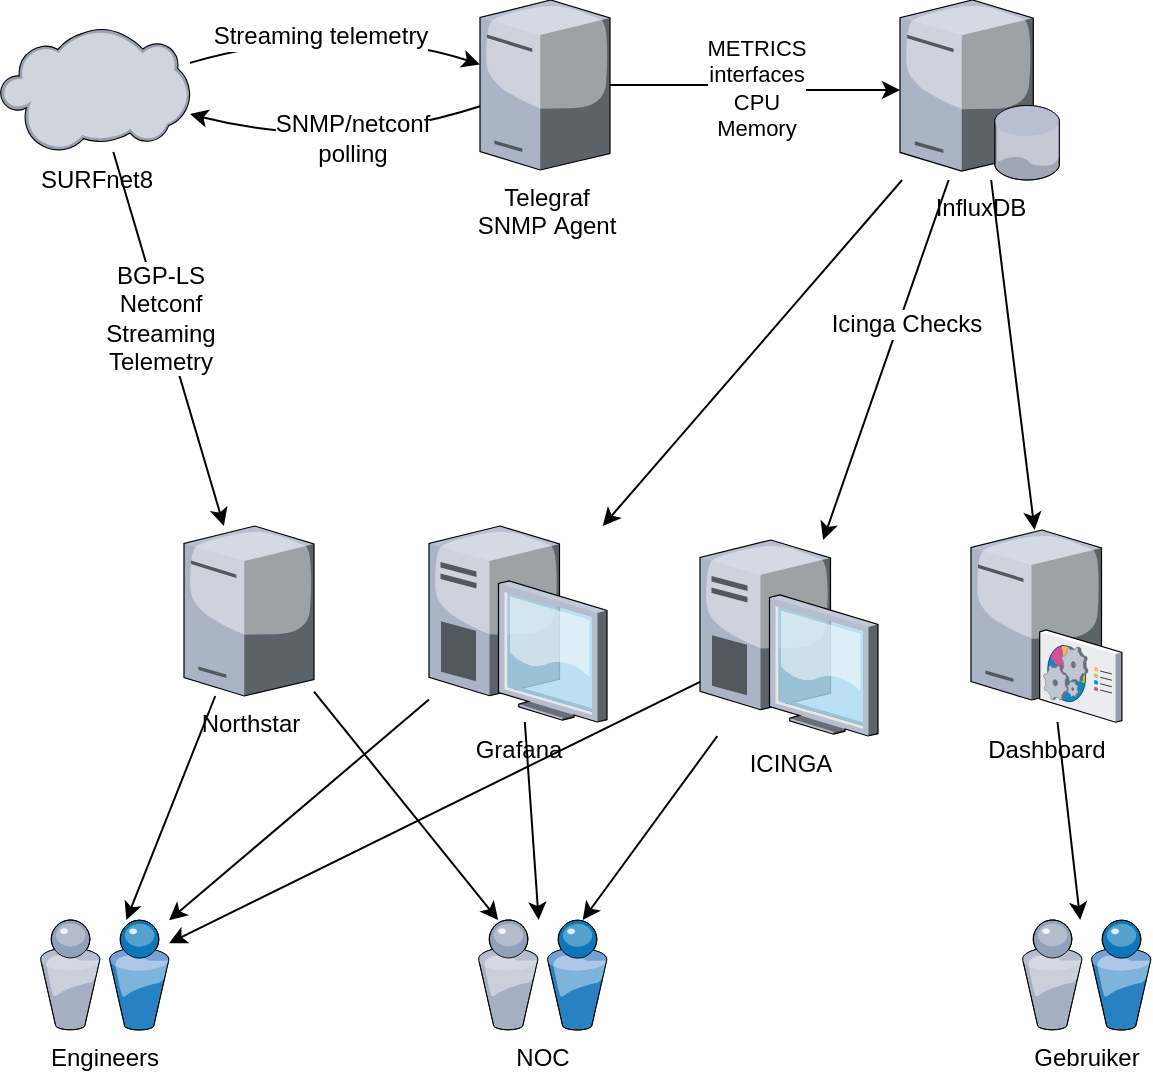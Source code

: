 <mxfile version="10.6.7" type="github"><diagram id="a45cf8ec-cd66-6f27-3ac3-be6e809c9e4a" name="Page-1"><mxGraphModel dx="2052" dy="1672" grid="1" gridSize="10" guides="1" tooltips="1" connect="1" arrows="1" fold="1" page="1" pageScale="1" pageWidth="827" pageHeight="1169" background="#ffffff" math="0" shadow="0"><root><mxCell id="0"/><mxCell id="1" parent="0"/><mxCell id="HIlb64Ml24-fl4t92uUZ-172" value="InfluxDB" style="verticalLabelPosition=bottom;aspect=fixed;html=1;verticalAlign=top;strokeColor=none;align=center;outlineConnect=0;shape=mxgraph.citrix.database_server;" parent="1" vertex="1"><mxGeometry x="570" y="200" width="80" height="90" as="geometry"/></mxCell><mxCell id="HIlb64Ml24-fl4t92uUZ-174" value="METRICS&lt;br&gt;interfaces&lt;br&gt;CPU&lt;br&gt;Memory&lt;br&gt;" style="edgeStyle=orthogonalEdgeStyle;rounded=0;orthogonalLoop=1;jettySize=auto;html=1;" parent="1" source="HIlb64Ml24-fl4t92uUZ-173" target="HIlb64Ml24-fl4t92uUZ-172" edge="1"><mxGeometry relative="1" as="geometry"/></mxCell><mxCell id="HIlb64Ml24-fl4t92uUZ-173" value="Telegraf &lt;br&gt;SNMP&amp;nbsp;Agent&lt;br&gt;" style="verticalLabelPosition=bottom;aspect=fixed;html=1;verticalAlign=top;strokeColor=none;align=center;outlineConnect=0;shape=mxgraph.citrix.license_server;" parent="1" vertex="1"><mxGeometry x="360" y="200" width="65" height="85" as="geometry"/></mxCell><mxCell id="HIlb64Ml24-fl4t92uUZ-175" value="SURFnet8" style="verticalLabelPosition=bottom;aspect=fixed;html=1;verticalAlign=top;strokeColor=none;align=center;outlineConnect=0;shape=mxgraph.citrix.cloud;" parent="1" vertex="1"><mxGeometry x="120" y="214" width="95" height="62" as="geometry"/></mxCell><mxCell id="HIlb64Ml24-fl4t92uUZ-179" value="ICINGA&lt;br&gt;&lt;br&gt;" style="verticalLabelPosition=bottom;aspect=fixed;html=1;verticalAlign=top;strokeColor=none;align=center;outlineConnect=0;shape=mxgraph.citrix.desktop;" parent="1" vertex="1"><mxGeometry x="470" y="470" width="89" height="98" as="geometry"/></mxCell><mxCell id="HIlb64Ml24-fl4t92uUZ-184" value="" style="rounded=0;orthogonalLoop=1;jettySize=auto;html=1;startArrow=classic;startFill=1;endArrow=none;endFill=0;" parent="1" source="HIlb64Ml24-fl4t92uUZ-179" target="HIlb64Ml24-fl4t92uUZ-172" edge="1"><mxGeometry relative="1" as="geometry"><mxPoint x="365.5" y="460.385" as="sourcePoint"/><mxPoint x="205.876" y="286" as="targetPoint"/></mxGeometry></mxCell><mxCell id="HIlb64Ml24-fl4t92uUZ-185" value="Icinga Checks" style="text;html=1;resizable=0;points=[];align=center;verticalAlign=middle;labelBackgroundColor=#ffffff;" parent="HIlb64Ml24-fl4t92uUZ-184" vertex="1" connectable="0"><mxGeometry x="0.21" y="-3" relative="1" as="geometry"><mxPoint as="offset"/></mxGeometry></mxCell><mxCell id="HIlb64Ml24-fl4t92uUZ-187" style="edgeStyle=none;rounded=0;orthogonalLoop=1;jettySize=auto;html=1;startArrow=classic;startFill=1;endArrow=none;endFill=0;" parent="1" source="HIlb64Ml24-fl4t92uUZ-186" target="HIlb64Ml24-fl4t92uUZ-172" edge="1"><mxGeometry relative="1" as="geometry"/></mxCell><mxCell id="HIlb64Ml24-fl4t92uUZ-186" value="Dashboard" style="verticalLabelPosition=bottom;aspect=fixed;html=1;verticalAlign=top;strokeColor=none;align=center;outlineConnect=0;shape=mxgraph.citrix.command_center;" parent="1" vertex="1"><mxGeometry x="605.5" y="465" width="75.5" height="96" as="geometry"/></mxCell><mxCell id="HIlb64Ml24-fl4t92uUZ-197" style="edgeStyle=none;rounded=0;orthogonalLoop=1;jettySize=auto;html=1;startArrow=classic;startFill=1;endArrow=none;endFill=0;" parent="1" source="HIlb64Ml24-fl4t92uUZ-196" target="HIlb64Ml24-fl4t92uUZ-175" edge="1"><mxGeometry relative="1" as="geometry"/></mxCell><mxCell id="HIlb64Ml24-fl4t92uUZ-198" value="BGP-LS&lt;br&gt;Netconf&lt;br&gt;Streaming&lt;br&gt;Telemetry&lt;br&gt;" style="text;html=1;resizable=0;points=[];align=center;verticalAlign=middle;labelBackgroundColor=#ffffff;" parent="HIlb64Ml24-fl4t92uUZ-197" vertex="1" connectable="0"><mxGeometry x="0.122" y="1" relative="1" as="geometry"><mxPoint as="offset"/></mxGeometry></mxCell><mxCell id="HIlb64Ml24-fl4t92uUZ-196" value="Northstar" style="verticalLabelPosition=bottom;aspect=fixed;html=1;verticalAlign=top;strokeColor=none;align=center;outlineConnect=0;shape=mxgraph.citrix.license_server;" parent="1" vertex="1"><mxGeometry x="212" y="463" width="65" height="85" as="geometry"/></mxCell><mxCell id="HIlb64Ml24-fl4t92uUZ-204" style="edgeStyle=none;rounded=0;orthogonalLoop=1;jettySize=auto;html=1;startArrow=classic;startFill=1;endArrow=none;endFill=0;" parent="1" source="HIlb64Ml24-fl4t92uUZ-199" target="HIlb64Ml24-fl4t92uUZ-196" edge="1"><mxGeometry relative="1" as="geometry"/></mxCell><mxCell id="HIlb64Ml24-fl4t92uUZ-211" style="edgeStyle=none;rounded=0;orthogonalLoop=1;jettySize=auto;html=1;startArrow=classic;startFill=1;endArrow=none;endFill=0;" parent="1" source="HIlb64Ml24-fl4t92uUZ-199" target="HIlb64Ml24-fl4t92uUZ-208" edge="1"><mxGeometry relative="1" as="geometry"/></mxCell><mxCell id="HIlb64Ml24-fl4t92uUZ-199" value="Engineers" style="verticalLabelPosition=bottom;aspect=fixed;html=1;verticalAlign=top;strokeColor=none;align=center;outlineConnect=0;shape=mxgraph.citrix.users;" parent="1" vertex="1"><mxGeometry x="140" y="660" width="64.5" height="55" as="geometry"/></mxCell><mxCell id="HIlb64Ml24-fl4t92uUZ-205" style="edgeStyle=none;rounded=0;orthogonalLoop=1;jettySize=auto;html=1;startArrow=classic;startFill=1;endArrow=none;endFill=0;" parent="1" source="HIlb64Ml24-fl4t92uUZ-200" target="HIlb64Ml24-fl4t92uUZ-196" edge="1"><mxGeometry relative="1" as="geometry"/></mxCell><mxCell id="HIlb64Ml24-fl4t92uUZ-206" style="edgeStyle=none;rounded=0;orthogonalLoop=1;jettySize=auto;html=1;startArrow=classic;startFill=1;endArrow=none;endFill=0;" parent="1" source="HIlb64Ml24-fl4t92uUZ-200" target="HIlb64Ml24-fl4t92uUZ-179" edge="1"><mxGeometry relative="1" as="geometry"/></mxCell><mxCell id="HIlb64Ml24-fl4t92uUZ-210" style="edgeStyle=none;rounded=0;orthogonalLoop=1;jettySize=auto;html=1;startArrow=classic;startFill=1;endArrow=none;endFill=0;" parent="1" source="HIlb64Ml24-fl4t92uUZ-200" target="HIlb64Ml24-fl4t92uUZ-208" edge="1"><mxGeometry relative="1" as="geometry"/></mxCell><mxCell id="HIlb64Ml24-fl4t92uUZ-200" value="NOC" style="verticalLabelPosition=bottom;aspect=fixed;html=1;verticalAlign=top;strokeColor=none;align=center;outlineConnect=0;shape=mxgraph.citrix.users;" parent="1" vertex="1"><mxGeometry x="359" y="660" width="64.5" height="55" as="geometry"/></mxCell><mxCell id="HIlb64Ml24-fl4t92uUZ-207" style="edgeStyle=none;rounded=0;orthogonalLoop=1;jettySize=auto;html=1;startArrow=classic;startFill=1;endArrow=none;endFill=0;" parent="1" source="HIlb64Ml24-fl4t92uUZ-201" target="HIlb64Ml24-fl4t92uUZ-186" edge="1"><mxGeometry relative="1" as="geometry"/></mxCell><mxCell id="HIlb64Ml24-fl4t92uUZ-201" value="Gebruiker" style="verticalLabelPosition=bottom;aspect=fixed;html=1;verticalAlign=top;strokeColor=none;align=center;outlineConnect=0;shape=mxgraph.citrix.users;" parent="1" vertex="1"><mxGeometry x="631" y="660" width="64.5" height="55" as="geometry"/></mxCell><mxCell id="HIlb64Ml24-fl4t92uUZ-209" style="edgeStyle=none;rounded=0;orthogonalLoop=1;jettySize=auto;html=1;startArrow=classic;startFill=1;endArrow=none;endFill=0;" parent="1" source="HIlb64Ml24-fl4t92uUZ-208" target="HIlb64Ml24-fl4t92uUZ-172" edge="1"><mxGeometry relative="1" as="geometry"/></mxCell><mxCell id="HIlb64Ml24-fl4t92uUZ-208" value="Grafana&lt;br&gt;" style="verticalLabelPosition=bottom;aspect=fixed;html=1;verticalAlign=top;strokeColor=none;align=center;outlineConnect=0;shape=mxgraph.citrix.desktop;" parent="1" vertex="1"><mxGeometry x="334.5" y="463" width="89" height="98" as="geometry"/></mxCell><mxCell id="D-TRsX44l7rXpaJIzRqU-1" value="" style="curved=1;endArrow=classic;html=1;" edge="1" parent="1" source="HIlb64Ml24-fl4t92uUZ-175" target="HIlb64Ml24-fl4t92uUZ-173"><mxGeometry width="50" height="50" relative="1" as="geometry"><mxPoint x="260" y="210" as="sourcePoint"/><mxPoint x="310" y="160" as="targetPoint"/><Array as="points"><mxPoint x="290" y="210"/></Array></mxGeometry></mxCell><mxCell id="D-TRsX44l7rXpaJIzRqU-2" value="Streaming telemetry" style="text;html=1;resizable=0;points=[];align=center;verticalAlign=middle;labelBackgroundColor=#ffffff;" vertex="1" connectable="0" parent="D-TRsX44l7rXpaJIzRqU-1"><mxGeometry x="-0.126" y="-5" relative="1" as="geometry"><mxPoint as="offset"/></mxGeometry></mxCell><mxCell id="D-TRsX44l7rXpaJIzRqU-3" value="" style="curved=1;endArrow=classic;html=1;" edge="1" parent="1" source="HIlb64Ml24-fl4t92uUZ-173" target="HIlb64Ml24-fl4t92uUZ-175"><mxGeometry width="50" height="50" relative="1" as="geometry"><mxPoint x="59.5" y="1011.429" as="sourcePoint"/><mxPoint x="204.5" y="1012.195" as="targetPoint"/><Array as="points"><mxPoint x="290" y="276"/></Array></mxGeometry></mxCell><mxCell id="D-TRsX44l7rXpaJIzRqU-4" value="SNMP/netconf&lt;br&gt;polling&lt;br&gt;" style="text;html=1;resizable=0;points=[];align=center;verticalAlign=middle;labelBackgroundColor=#ffffff;" vertex="1" connectable="0" parent="D-TRsX44l7rXpaJIzRqU-3"><mxGeometry x="-0.126" y="-5" relative="1" as="geometry"><mxPoint as="offset"/></mxGeometry></mxCell><mxCell id="D-TRsX44l7rXpaJIzRqU-5" style="edgeStyle=none;rounded=0;orthogonalLoop=1;jettySize=auto;html=1;startArrow=classic;startFill=1;endArrow=none;endFill=0;" edge="1" parent="1" source="HIlb64Ml24-fl4t92uUZ-199" target="HIlb64Ml24-fl4t92uUZ-179"><mxGeometry relative="1" as="geometry"><mxPoint x="214.5" y="670.125" as="sourcePoint"/><mxPoint x="344.5" y="559.774" as="targetPoint"/></mxGeometry></mxCell></root></mxGraphModel></diagram></mxfile>